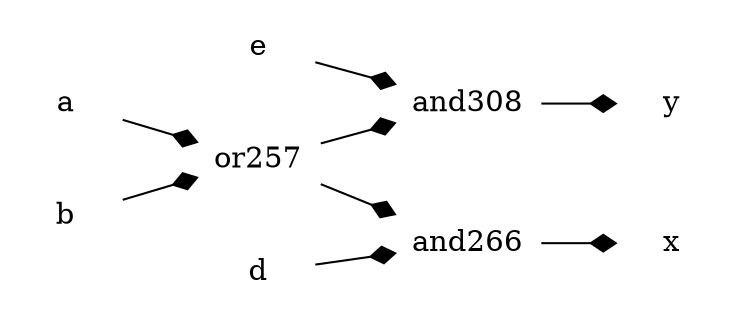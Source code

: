 digraph g {
    // header
    rankdir=LR;
    margin=0.01;
    node [shape="plaintext"];
    edge [arrowhead="diamond"];
    // circuit 
    and266 [label="and266", image="../../gates/and_noleads.png"];
    and308 [label="and308", image="../../gates/and_noleads.png"];
    or257 [label="or257", image="../../gates/or_noleads.png"];
    var217[label="x"];
    var218[label="d"];
    var219[label="a"];
    var220[label="b"];
    var223[label="y"];
    var224[label="e"];
    var219 -> or257 ;
    var220 -> or257 ;
    or257 -> and266 ;
    var218 -> and266 ;
    and266 -> var217 ;
    or257 -> and308 ;
    var224 -> and308 ;
    and308 -> var223 ;
}
